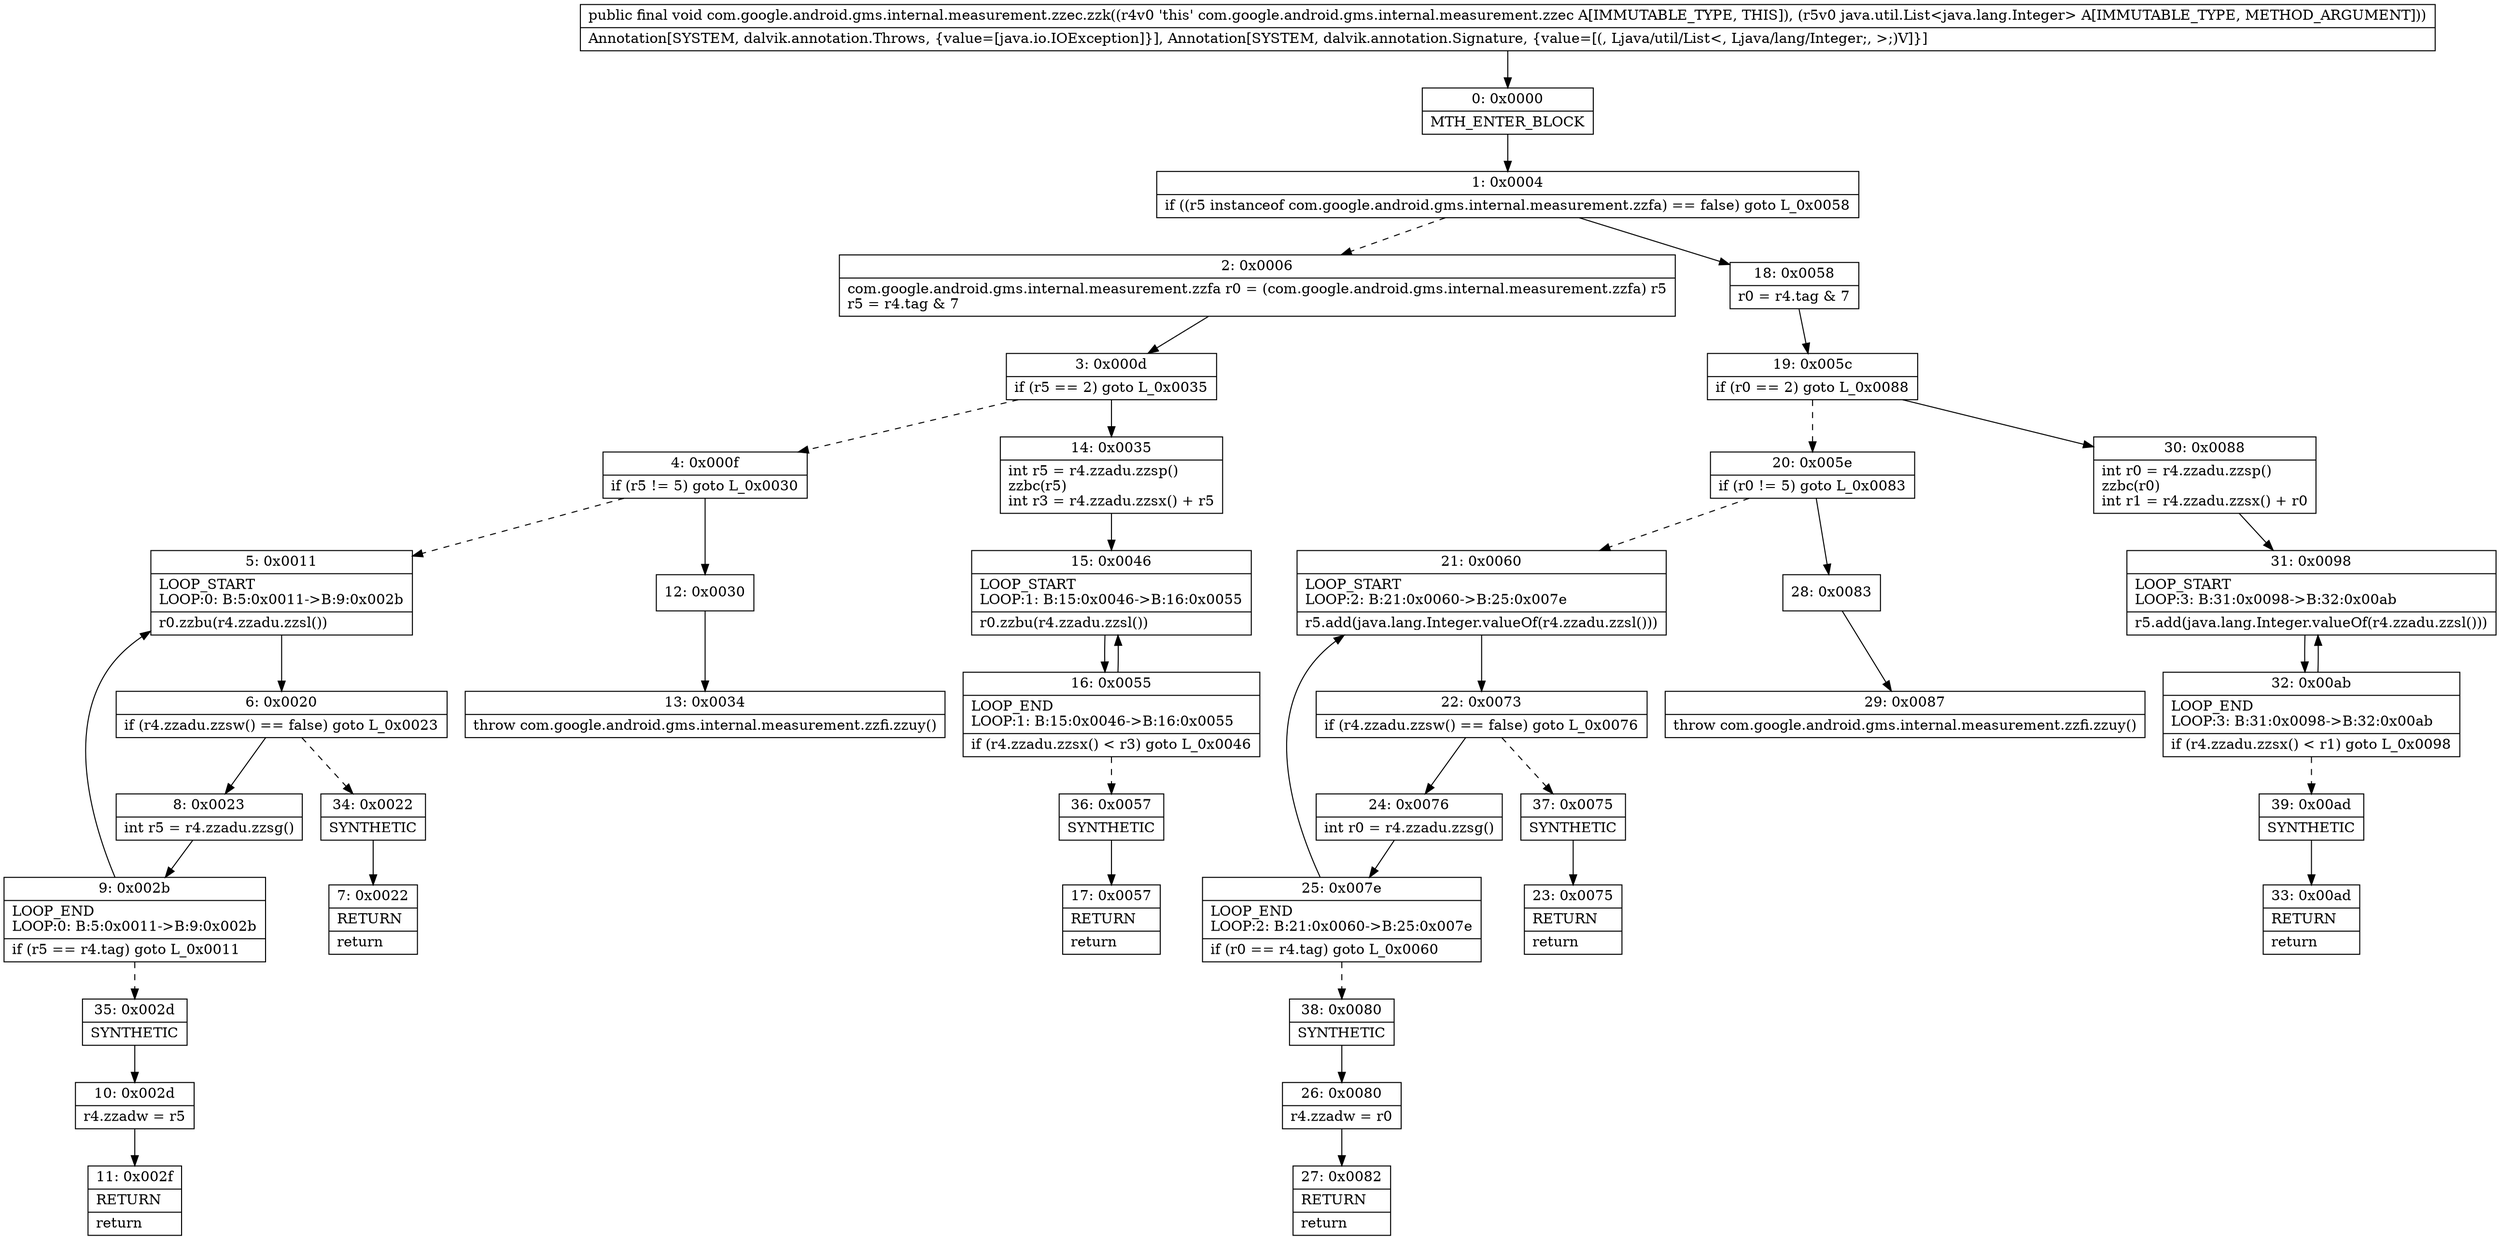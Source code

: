 digraph "CFG forcom.google.android.gms.internal.measurement.zzec.zzk(Ljava\/util\/List;)V" {
Node_0 [shape=record,label="{0\:\ 0x0000|MTH_ENTER_BLOCK\l}"];
Node_1 [shape=record,label="{1\:\ 0x0004|if ((r5 instanceof com.google.android.gms.internal.measurement.zzfa) == false) goto L_0x0058\l}"];
Node_2 [shape=record,label="{2\:\ 0x0006|com.google.android.gms.internal.measurement.zzfa r0 = (com.google.android.gms.internal.measurement.zzfa) r5\lr5 = r4.tag & 7\l}"];
Node_3 [shape=record,label="{3\:\ 0x000d|if (r5 == 2) goto L_0x0035\l}"];
Node_4 [shape=record,label="{4\:\ 0x000f|if (r5 != 5) goto L_0x0030\l}"];
Node_5 [shape=record,label="{5\:\ 0x0011|LOOP_START\lLOOP:0: B:5:0x0011\-\>B:9:0x002b\l|r0.zzbu(r4.zzadu.zzsl())\l}"];
Node_6 [shape=record,label="{6\:\ 0x0020|if (r4.zzadu.zzsw() == false) goto L_0x0023\l}"];
Node_7 [shape=record,label="{7\:\ 0x0022|RETURN\l|return\l}"];
Node_8 [shape=record,label="{8\:\ 0x0023|int r5 = r4.zzadu.zzsg()\l}"];
Node_9 [shape=record,label="{9\:\ 0x002b|LOOP_END\lLOOP:0: B:5:0x0011\-\>B:9:0x002b\l|if (r5 == r4.tag) goto L_0x0011\l}"];
Node_10 [shape=record,label="{10\:\ 0x002d|r4.zzadw = r5\l}"];
Node_11 [shape=record,label="{11\:\ 0x002f|RETURN\l|return\l}"];
Node_12 [shape=record,label="{12\:\ 0x0030}"];
Node_13 [shape=record,label="{13\:\ 0x0034|throw com.google.android.gms.internal.measurement.zzfi.zzuy()\l}"];
Node_14 [shape=record,label="{14\:\ 0x0035|int r5 = r4.zzadu.zzsp()\lzzbc(r5)\lint r3 = r4.zzadu.zzsx() + r5\l}"];
Node_15 [shape=record,label="{15\:\ 0x0046|LOOP_START\lLOOP:1: B:15:0x0046\-\>B:16:0x0055\l|r0.zzbu(r4.zzadu.zzsl())\l}"];
Node_16 [shape=record,label="{16\:\ 0x0055|LOOP_END\lLOOP:1: B:15:0x0046\-\>B:16:0x0055\l|if (r4.zzadu.zzsx() \< r3) goto L_0x0046\l}"];
Node_17 [shape=record,label="{17\:\ 0x0057|RETURN\l|return\l}"];
Node_18 [shape=record,label="{18\:\ 0x0058|r0 = r4.tag & 7\l}"];
Node_19 [shape=record,label="{19\:\ 0x005c|if (r0 == 2) goto L_0x0088\l}"];
Node_20 [shape=record,label="{20\:\ 0x005e|if (r0 != 5) goto L_0x0083\l}"];
Node_21 [shape=record,label="{21\:\ 0x0060|LOOP_START\lLOOP:2: B:21:0x0060\-\>B:25:0x007e\l|r5.add(java.lang.Integer.valueOf(r4.zzadu.zzsl()))\l}"];
Node_22 [shape=record,label="{22\:\ 0x0073|if (r4.zzadu.zzsw() == false) goto L_0x0076\l}"];
Node_23 [shape=record,label="{23\:\ 0x0075|RETURN\l|return\l}"];
Node_24 [shape=record,label="{24\:\ 0x0076|int r0 = r4.zzadu.zzsg()\l}"];
Node_25 [shape=record,label="{25\:\ 0x007e|LOOP_END\lLOOP:2: B:21:0x0060\-\>B:25:0x007e\l|if (r0 == r4.tag) goto L_0x0060\l}"];
Node_26 [shape=record,label="{26\:\ 0x0080|r4.zzadw = r0\l}"];
Node_27 [shape=record,label="{27\:\ 0x0082|RETURN\l|return\l}"];
Node_28 [shape=record,label="{28\:\ 0x0083}"];
Node_29 [shape=record,label="{29\:\ 0x0087|throw com.google.android.gms.internal.measurement.zzfi.zzuy()\l}"];
Node_30 [shape=record,label="{30\:\ 0x0088|int r0 = r4.zzadu.zzsp()\lzzbc(r0)\lint r1 = r4.zzadu.zzsx() + r0\l}"];
Node_31 [shape=record,label="{31\:\ 0x0098|LOOP_START\lLOOP:3: B:31:0x0098\-\>B:32:0x00ab\l|r5.add(java.lang.Integer.valueOf(r4.zzadu.zzsl()))\l}"];
Node_32 [shape=record,label="{32\:\ 0x00ab|LOOP_END\lLOOP:3: B:31:0x0098\-\>B:32:0x00ab\l|if (r4.zzadu.zzsx() \< r1) goto L_0x0098\l}"];
Node_33 [shape=record,label="{33\:\ 0x00ad|RETURN\l|return\l}"];
Node_34 [shape=record,label="{34\:\ 0x0022|SYNTHETIC\l}"];
Node_35 [shape=record,label="{35\:\ 0x002d|SYNTHETIC\l}"];
Node_36 [shape=record,label="{36\:\ 0x0057|SYNTHETIC\l}"];
Node_37 [shape=record,label="{37\:\ 0x0075|SYNTHETIC\l}"];
Node_38 [shape=record,label="{38\:\ 0x0080|SYNTHETIC\l}"];
Node_39 [shape=record,label="{39\:\ 0x00ad|SYNTHETIC\l}"];
MethodNode[shape=record,label="{public final void com.google.android.gms.internal.measurement.zzec.zzk((r4v0 'this' com.google.android.gms.internal.measurement.zzec A[IMMUTABLE_TYPE, THIS]), (r5v0 java.util.List\<java.lang.Integer\> A[IMMUTABLE_TYPE, METHOD_ARGUMENT]))  | Annotation[SYSTEM, dalvik.annotation.Throws, \{value=[java.io.IOException]\}], Annotation[SYSTEM, dalvik.annotation.Signature, \{value=[(, Ljava\/util\/List\<, Ljava\/lang\/Integer;, \>;)V]\}]\l}"];
MethodNode -> Node_0;
Node_0 -> Node_1;
Node_1 -> Node_2[style=dashed];
Node_1 -> Node_18;
Node_2 -> Node_3;
Node_3 -> Node_4[style=dashed];
Node_3 -> Node_14;
Node_4 -> Node_5[style=dashed];
Node_4 -> Node_12;
Node_5 -> Node_6;
Node_6 -> Node_8;
Node_6 -> Node_34[style=dashed];
Node_8 -> Node_9;
Node_9 -> Node_5;
Node_9 -> Node_35[style=dashed];
Node_10 -> Node_11;
Node_12 -> Node_13;
Node_14 -> Node_15;
Node_15 -> Node_16;
Node_16 -> Node_15;
Node_16 -> Node_36[style=dashed];
Node_18 -> Node_19;
Node_19 -> Node_20[style=dashed];
Node_19 -> Node_30;
Node_20 -> Node_21[style=dashed];
Node_20 -> Node_28;
Node_21 -> Node_22;
Node_22 -> Node_24;
Node_22 -> Node_37[style=dashed];
Node_24 -> Node_25;
Node_25 -> Node_21;
Node_25 -> Node_38[style=dashed];
Node_26 -> Node_27;
Node_28 -> Node_29;
Node_30 -> Node_31;
Node_31 -> Node_32;
Node_32 -> Node_31;
Node_32 -> Node_39[style=dashed];
Node_34 -> Node_7;
Node_35 -> Node_10;
Node_36 -> Node_17;
Node_37 -> Node_23;
Node_38 -> Node_26;
Node_39 -> Node_33;
}

